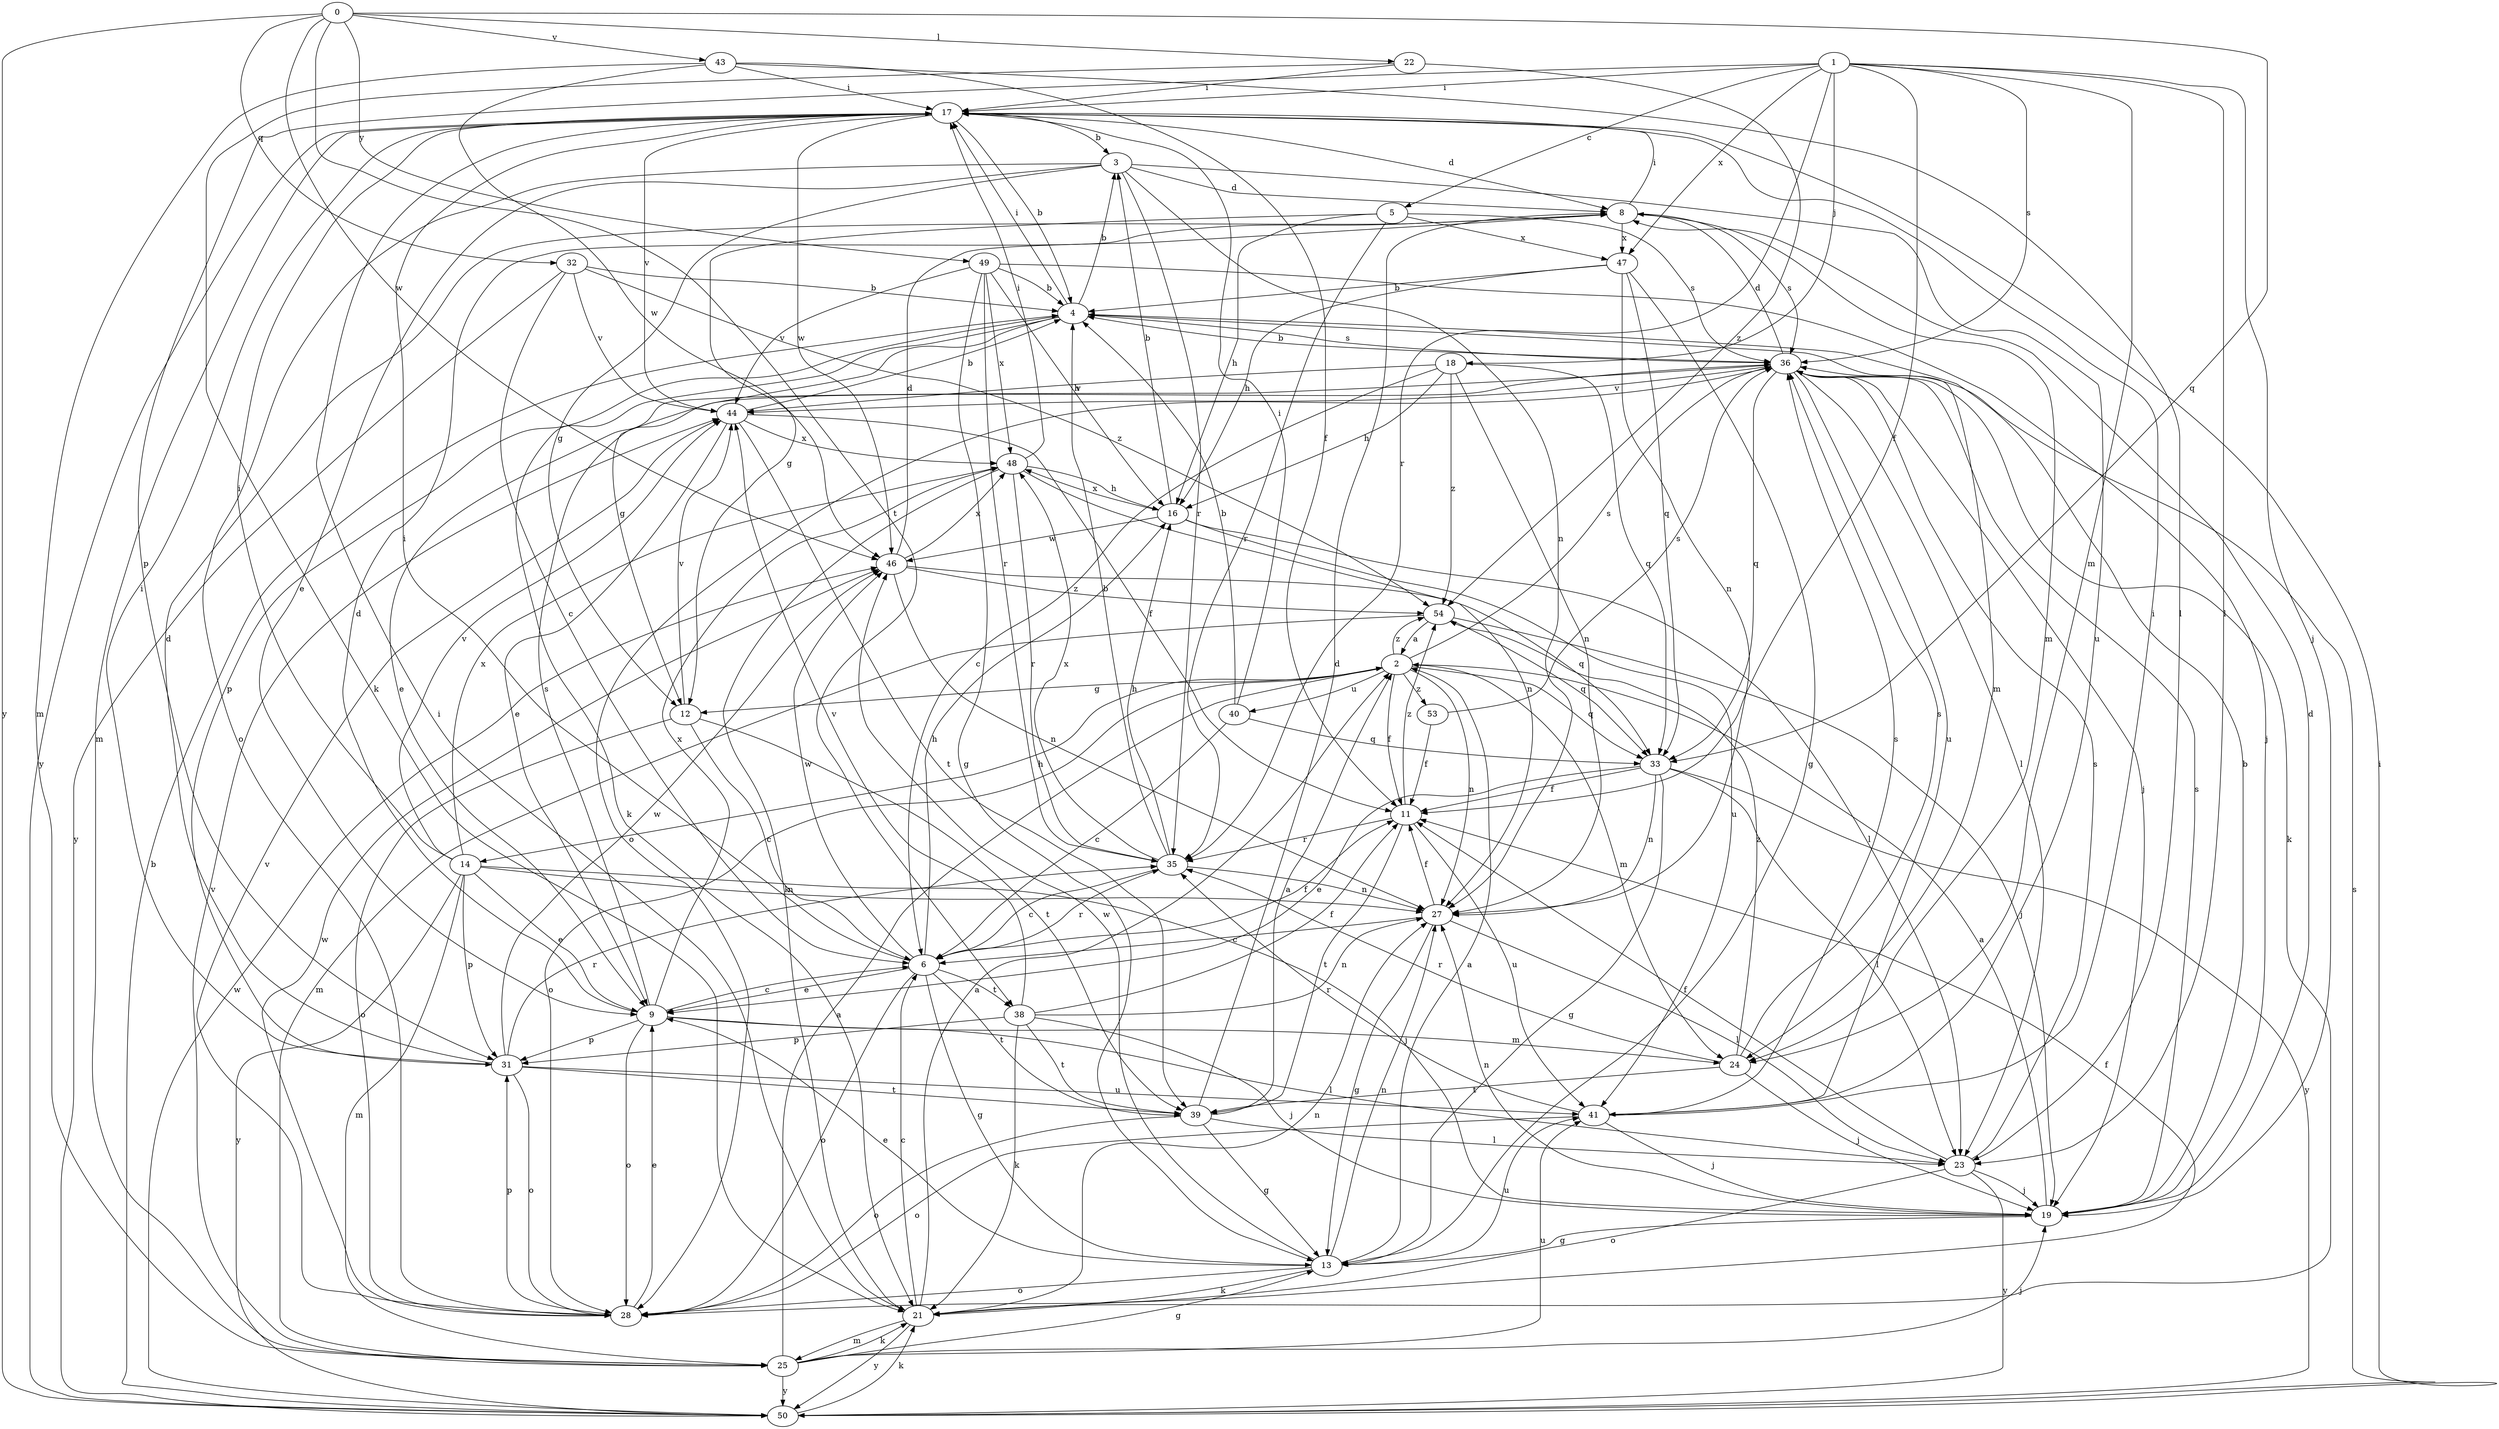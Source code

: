 strict digraph  {
0;
1;
2;
3;
4;
5;
6;
8;
9;
11;
12;
13;
14;
16;
17;
18;
19;
21;
22;
23;
24;
25;
27;
28;
31;
32;
33;
35;
36;
38;
39;
40;
41;
43;
44;
46;
47;
48;
49;
50;
53;
54;
0 -> 22  [label=l];
0 -> 32  [label=q];
0 -> 33  [label=q];
0 -> 38  [label=t];
0 -> 43  [label=v];
0 -> 46  [label=w];
0 -> 49  [label=y];
0 -> 50  [label=y];
1 -> 5  [label=c];
1 -> 11  [label=f];
1 -> 17  [label=i];
1 -> 18  [label=j];
1 -> 19  [label=j];
1 -> 23  [label=l];
1 -> 24  [label=m];
1 -> 31  [label=p];
1 -> 35  [label=r];
1 -> 36  [label=s];
1 -> 47  [label=x];
2 -> 11  [label=f];
2 -> 12  [label=g];
2 -> 14  [label=h];
2 -> 24  [label=m];
2 -> 27  [label=n];
2 -> 28  [label=o];
2 -> 33  [label=q];
2 -> 36  [label=s];
2 -> 40  [label=u];
2 -> 53  [label=z];
2 -> 54  [label=z];
3 -> 8  [label=d];
3 -> 9  [label=e];
3 -> 12  [label=g];
3 -> 27  [label=n];
3 -> 28  [label=o];
3 -> 35  [label=r];
3 -> 41  [label=u];
4 -> 3  [label=b];
4 -> 12  [label=g];
4 -> 17  [label=i];
4 -> 21  [label=k];
4 -> 24  [label=m];
4 -> 31  [label=p];
4 -> 36  [label=s];
5 -> 12  [label=g];
5 -> 16  [label=h];
5 -> 35  [label=r];
5 -> 36  [label=s];
5 -> 47  [label=x];
6 -> 9  [label=e];
6 -> 11  [label=f];
6 -> 13  [label=g];
6 -> 16  [label=h];
6 -> 17  [label=i];
6 -> 28  [label=o];
6 -> 35  [label=r];
6 -> 38  [label=t];
6 -> 39  [label=t];
6 -> 46  [label=w];
8 -> 17  [label=i];
8 -> 24  [label=m];
8 -> 36  [label=s];
8 -> 47  [label=x];
9 -> 6  [label=c];
9 -> 8  [label=d];
9 -> 23  [label=l];
9 -> 24  [label=m];
9 -> 28  [label=o];
9 -> 31  [label=p];
9 -> 36  [label=s];
9 -> 48  [label=x];
11 -> 35  [label=r];
11 -> 39  [label=t];
11 -> 41  [label=u];
11 -> 54  [label=z];
12 -> 6  [label=c];
12 -> 28  [label=o];
12 -> 39  [label=t];
12 -> 44  [label=v];
13 -> 2  [label=a];
13 -> 9  [label=e];
13 -> 21  [label=k];
13 -> 27  [label=n];
13 -> 28  [label=o];
13 -> 41  [label=u];
13 -> 46  [label=w];
14 -> 9  [label=e];
14 -> 17  [label=i];
14 -> 19  [label=j];
14 -> 25  [label=m];
14 -> 27  [label=n];
14 -> 31  [label=p];
14 -> 44  [label=v];
14 -> 48  [label=x];
14 -> 50  [label=y];
16 -> 3  [label=b];
16 -> 23  [label=l];
16 -> 41  [label=u];
16 -> 46  [label=w];
16 -> 48  [label=x];
17 -> 3  [label=b];
17 -> 4  [label=b];
17 -> 8  [label=d];
17 -> 25  [label=m];
17 -> 44  [label=v];
17 -> 46  [label=w];
17 -> 50  [label=y];
18 -> 6  [label=c];
18 -> 16  [label=h];
18 -> 27  [label=n];
18 -> 33  [label=q];
18 -> 44  [label=v];
18 -> 54  [label=z];
19 -> 2  [label=a];
19 -> 4  [label=b];
19 -> 8  [label=d];
19 -> 13  [label=g];
19 -> 27  [label=n];
19 -> 36  [label=s];
21 -> 2  [label=a];
21 -> 6  [label=c];
21 -> 11  [label=f];
21 -> 17  [label=i];
21 -> 25  [label=m];
21 -> 27  [label=n];
21 -> 50  [label=y];
22 -> 17  [label=i];
22 -> 21  [label=k];
22 -> 54  [label=z];
23 -> 11  [label=f];
23 -> 19  [label=j];
23 -> 28  [label=o];
23 -> 36  [label=s];
23 -> 50  [label=y];
24 -> 19  [label=j];
24 -> 35  [label=r];
24 -> 36  [label=s];
24 -> 39  [label=t];
24 -> 54  [label=z];
25 -> 2  [label=a];
25 -> 13  [label=g];
25 -> 19  [label=j];
25 -> 21  [label=k];
25 -> 41  [label=u];
25 -> 44  [label=v];
25 -> 50  [label=y];
27 -> 6  [label=c];
27 -> 11  [label=f];
27 -> 13  [label=g];
27 -> 23  [label=l];
28 -> 9  [label=e];
28 -> 31  [label=p];
28 -> 44  [label=v];
28 -> 46  [label=w];
31 -> 8  [label=d];
31 -> 17  [label=i];
31 -> 28  [label=o];
31 -> 35  [label=r];
31 -> 39  [label=t];
31 -> 41  [label=u];
31 -> 46  [label=w];
32 -> 4  [label=b];
32 -> 6  [label=c];
32 -> 44  [label=v];
32 -> 50  [label=y];
32 -> 54  [label=z];
33 -> 9  [label=e];
33 -> 11  [label=f];
33 -> 13  [label=g];
33 -> 23  [label=l];
33 -> 27  [label=n];
33 -> 50  [label=y];
35 -> 4  [label=b];
35 -> 6  [label=c];
35 -> 16  [label=h];
35 -> 27  [label=n];
35 -> 48  [label=x];
36 -> 4  [label=b];
36 -> 8  [label=d];
36 -> 9  [label=e];
36 -> 19  [label=j];
36 -> 21  [label=k];
36 -> 23  [label=l];
36 -> 28  [label=o];
36 -> 33  [label=q];
36 -> 41  [label=u];
36 -> 44  [label=v];
38 -> 11  [label=f];
38 -> 19  [label=j];
38 -> 21  [label=k];
38 -> 27  [label=n];
38 -> 31  [label=p];
38 -> 39  [label=t];
38 -> 44  [label=v];
39 -> 2  [label=a];
39 -> 8  [label=d];
39 -> 13  [label=g];
39 -> 23  [label=l];
39 -> 28  [label=o];
40 -> 4  [label=b];
40 -> 6  [label=c];
40 -> 17  [label=i];
40 -> 33  [label=q];
41 -> 17  [label=i];
41 -> 19  [label=j];
41 -> 28  [label=o];
41 -> 35  [label=r];
41 -> 36  [label=s];
43 -> 11  [label=f];
43 -> 17  [label=i];
43 -> 23  [label=l];
43 -> 25  [label=m];
43 -> 46  [label=w];
44 -> 4  [label=b];
44 -> 9  [label=e];
44 -> 11  [label=f];
44 -> 39  [label=t];
44 -> 48  [label=x];
46 -> 8  [label=d];
46 -> 27  [label=n];
46 -> 33  [label=q];
46 -> 48  [label=x];
46 -> 54  [label=z];
47 -> 4  [label=b];
47 -> 13  [label=g];
47 -> 16  [label=h];
47 -> 27  [label=n];
47 -> 33  [label=q];
48 -> 16  [label=h];
48 -> 17  [label=i];
48 -> 21  [label=k];
48 -> 27  [label=n];
48 -> 35  [label=r];
49 -> 4  [label=b];
49 -> 13  [label=g];
49 -> 16  [label=h];
49 -> 19  [label=j];
49 -> 35  [label=r];
49 -> 44  [label=v];
49 -> 48  [label=x];
50 -> 4  [label=b];
50 -> 17  [label=i];
50 -> 21  [label=k];
50 -> 36  [label=s];
50 -> 46  [label=w];
53 -> 11  [label=f];
53 -> 36  [label=s];
54 -> 2  [label=a];
54 -> 19  [label=j];
54 -> 25  [label=m];
54 -> 33  [label=q];
}
